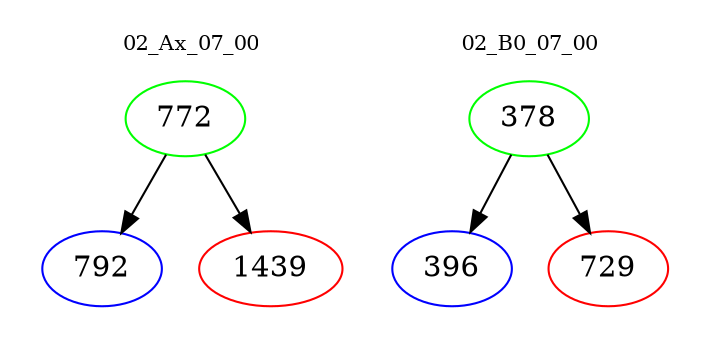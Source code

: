 digraph{
subgraph cluster_0 {
color = white
label = "02_Ax_07_00";
fontsize=10;
T0_772 [label="772", color="green"]
T0_772 -> T0_792 [color="black"]
T0_792 [label="792", color="blue"]
T0_772 -> T0_1439 [color="black"]
T0_1439 [label="1439", color="red"]
}
subgraph cluster_1 {
color = white
label = "02_B0_07_00";
fontsize=10;
T1_378 [label="378", color="green"]
T1_378 -> T1_396 [color="black"]
T1_396 [label="396", color="blue"]
T1_378 -> T1_729 [color="black"]
T1_729 [label="729", color="red"]
}
}
